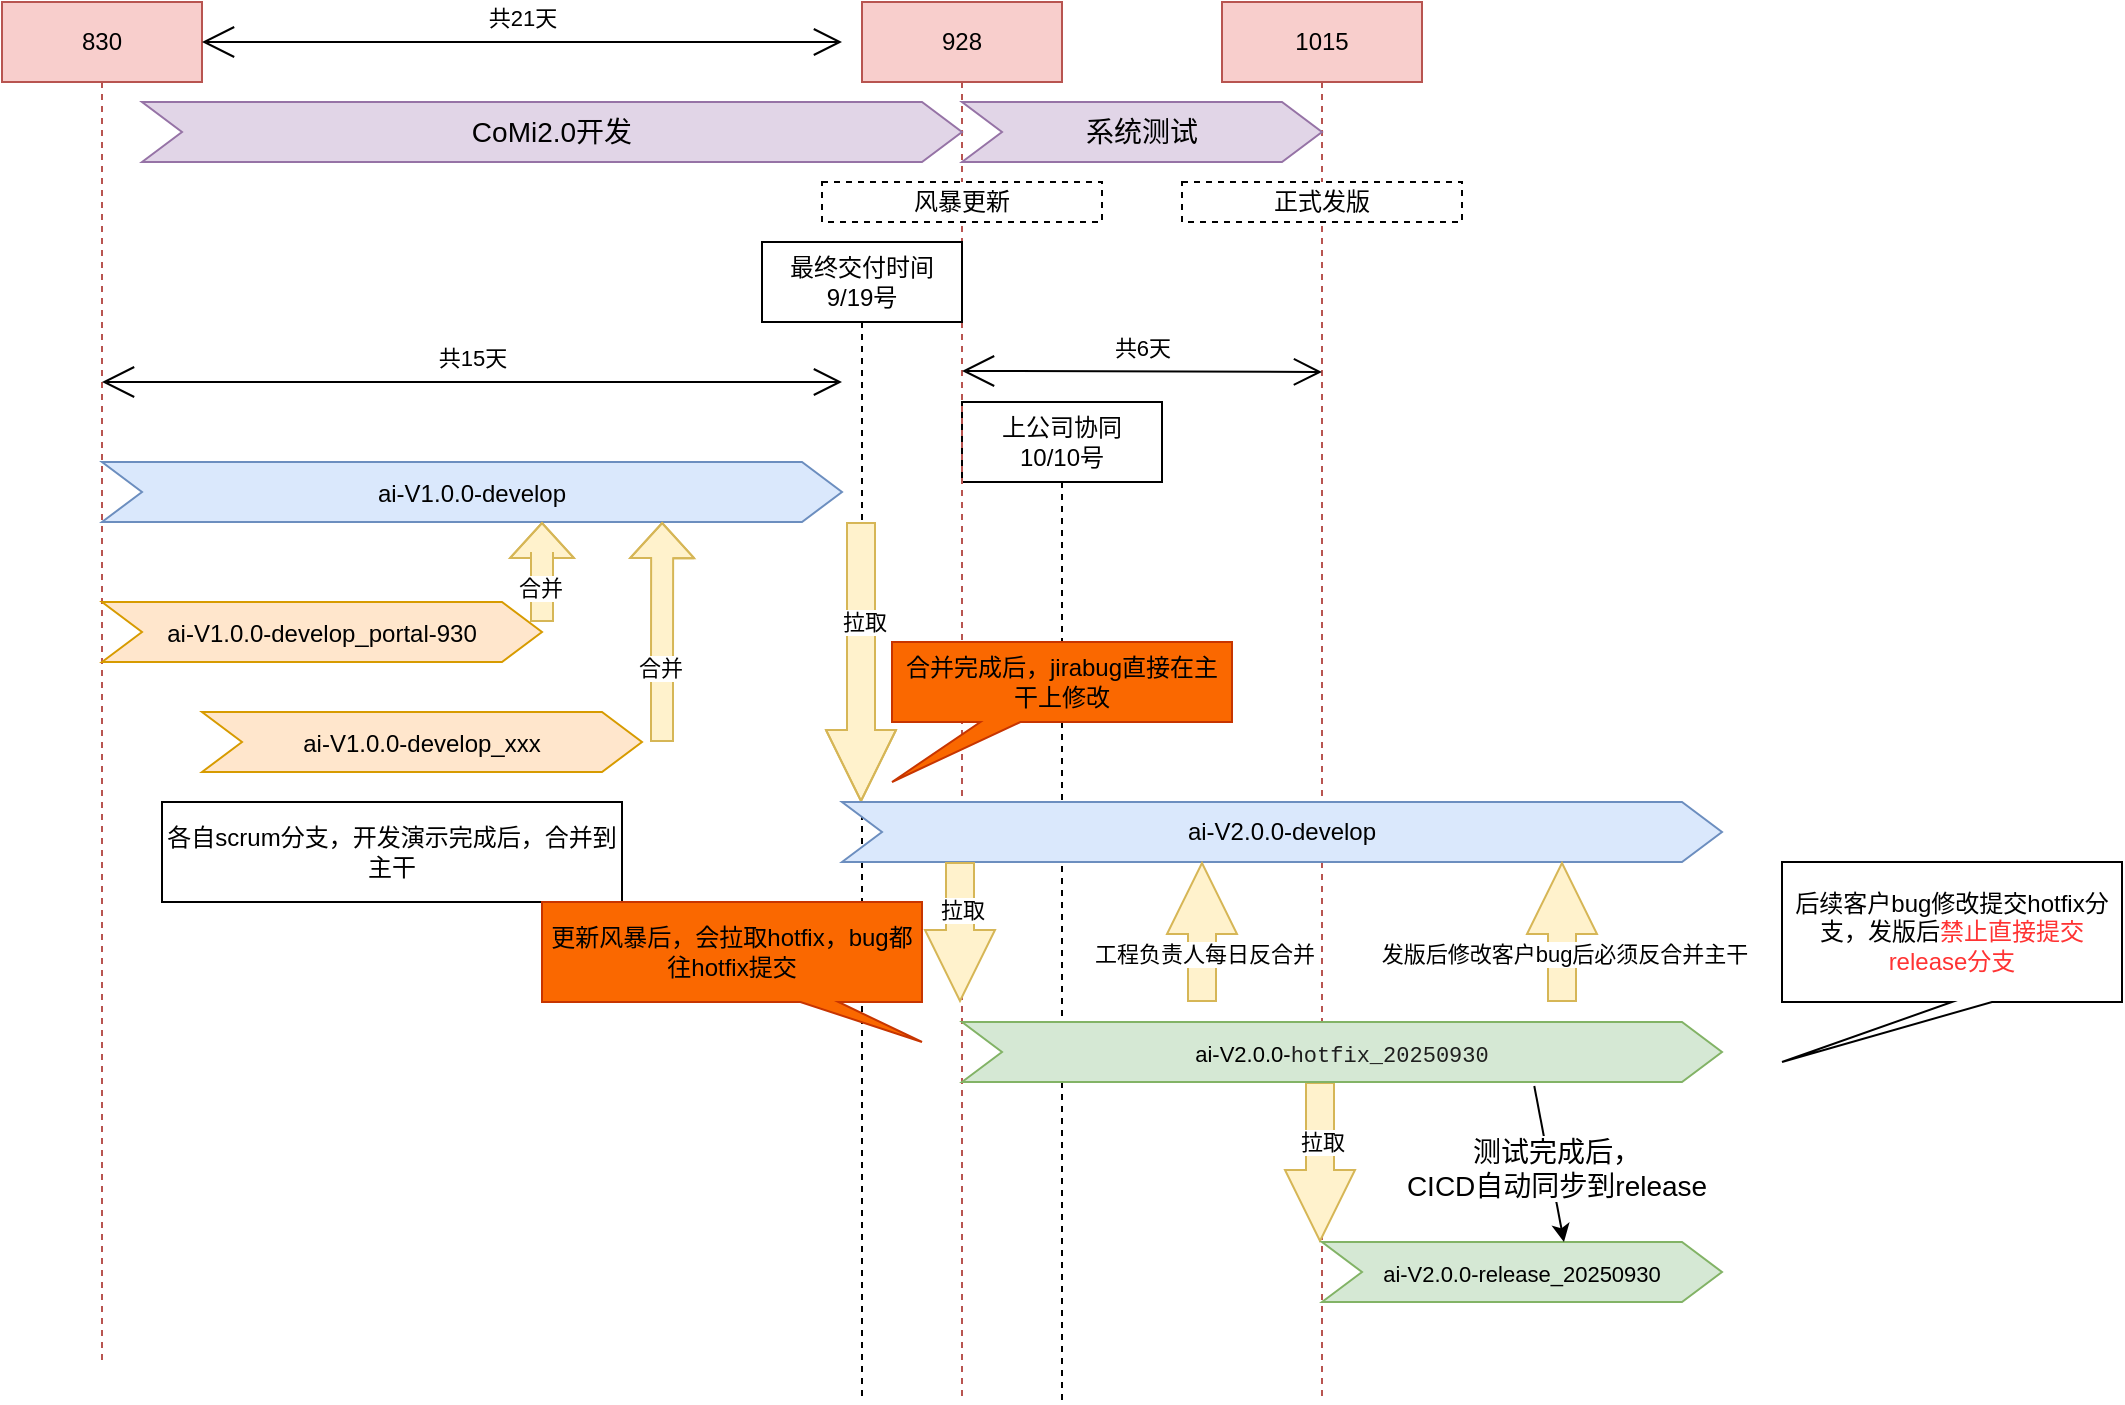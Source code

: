 <mxfile version="28.2.0">
  <diagram name="第 1 页" id="NWzdm6pY99DFkIUXFUS9">
    <mxGraphModel dx="2245" dy="786" grid="1" gridSize="10" guides="1" tooltips="1" connect="1" arrows="1" fold="1" page="1" pageScale="1" pageWidth="827" pageHeight="1169" math="0" shadow="0">
      <root>
        <mxCell id="0" />
        <mxCell id="1" parent="0" />
        <mxCell id="0SZeNoZCx50WVmB4qU8q-57" value="上公司协同&lt;div&gt;10/10号&lt;/div&gt;" style="shape=umlLifeline;perimeter=lifelinePerimeter;whiteSpace=wrap;html=1;container=1;dropTarget=0;collapsible=0;recursiveResize=0;outlineConnect=0;portConstraint=eastwest;newEdgeStyle={&quot;curved&quot;:0,&quot;rounded&quot;:0};" parent="1" vertex="1">
          <mxGeometry x="340" y="870" width="100" height="500" as="geometry" />
        </mxCell>
        <mxCell id="0SZeNoZCx50WVmB4qU8q-2" value="830" style="shape=umlLifeline;perimeter=lifelinePerimeter;whiteSpace=wrap;html=1;container=1;dropTarget=0;collapsible=0;recursiveResize=0;outlineConnect=0;portConstraint=eastwest;newEdgeStyle={&quot;curved&quot;:0,&quot;rounded&quot;:0};fillColor=#f8cecc;strokeColor=#b85450;" parent="1" vertex="1">
          <mxGeometry x="-140" y="670" width="100" height="680" as="geometry" />
        </mxCell>
        <mxCell id="0SZeNoZCx50WVmB4qU8q-3" value="928" style="shape=umlLifeline;perimeter=lifelinePerimeter;whiteSpace=wrap;html=1;container=1;dropTarget=0;collapsible=0;recursiveResize=0;outlineConnect=0;portConstraint=eastwest;newEdgeStyle={&quot;curved&quot;:0,&quot;rounded&quot;:0};fillColor=#f8cecc;strokeColor=#b85450;" parent="1" vertex="1">
          <mxGeometry x="290" y="670" width="100" height="700" as="geometry" />
        </mxCell>
        <mxCell id="0SZeNoZCx50WVmB4qU8q-4" value="1015" style="shape=umlLifeline;perimeter=lifelinePerimeter;whiteSpace=wrap;html=1;container=1;dropTarget=0;collapsible=0;recursiveResize=0;outlineConnect=0;portConstraint=eastwest;newEdgeStyle={&quot;curved&quot;:0,&quot;rounded&quot;:0};fillColor=#f8cecc;strokeColor=#b85450;" parent="1" vertex="1">
          <mxGeometry x="470" y="670" width="100" height="700" as="geometry" />
        </mxCell>
        <mxCell id="0SZeNoZCx50WVmB4qU8q-10" value="CoMi2.0开发" style="html=1;shape=mxgraph.infographic.ribbonSimple;notch1=20;notch2=20;align=center;verticalAlign=middle;fontSize=14;fontStyle=0;fillColor=#e1d5e7;whiteSpace=wrap;strokeColor=#9673a6;" parent="1" vertex="1">
          <mxGeometry x="-70" y="720" width="410" height="30" as="geometry" />
        </mxCell>
        <mxCell id="0SZeNoZCx50WVmB4qU8q-11" value="最终交付时间&lt;div&gt;9/19号&lt;/div&gt;" style="shape=umlLifeline;perimeter=lifelinePerimeter;whiteSpace=wrap;html=1;container=1;dropTarget=0;collapsible=0;recursiveResize=0;outlineConnect=0;portConstraint=eastwest;newEdgeStyle={&quot;curved&quot;:0,&quot;rounded&quot;:0};" parent="1" vertex="1">
          <mxGeometry x="240" y="790" width="100" height="580" as="geometry" />
        </mxCell>
        <mxCell id="0SZeNoZCx50WVmB4qU8q-12" value="共15天" style="endArrow=open;html=1;endSize=12;startArrow=open;startSize=14;startFill=0;edgeStyle=orthogonalEdgeStyle;align=center;verticalAlign=bottom;endFill=0;rounded=0;" parent="1" edge="1">
          <mxGeometry y="3" relative="1" as="geometry">
            <mxPoint x="-90" y="860" as="sourcePoint" />
            <mxPoint x="280" y="860" as="targetPoint" />
            <Array as="points" />
          </mxGeometry>
        </mxCell>
        <mxCell id="0SZeNoZCx50WVmB4qU8q-13" value="共21天" style="endArrow=open;html=1;endSize=12;startArrow=open;startSize=14;startFill=0;edgeStyle=orthogonalEdgeStyle;align=center;verticalAlign=bottom;endFill=0;rounded=0;" parent="1" edge="1">
          <mxGeometry y="3" relative="1" as="geometry">
            <mxPoint x="-40" y="690" as="sourcePoint" />
            <mxPoint x="280" y="690" as="targetPoint" />
            <Array as="points">
              <mxPoint x="210" y="690" />
              <mxPoint x="210" y="690" />
            </Array>
          </mxGeometry>
        </mxCell>
        <mxCell id="0SZeNoZCx50WVmB4qU8q-14" value="风暴更新" style="fontStyle=0;dashed=1;html=1;whiteSpace=wrap;" parent="1" vertex="1">
          <mxGeometry x="270" y="760" width="140" height="20" as="geometry" />
        </mxCell>
        <mxCell id="0SZeNoZCx50WVmB4qU8q-15" value="共6天" style="endArrow=open;html=1;endSize=12;startArrow=open;startSize=14;startFill=0;edgeStyle=orthogonalEdgeStyle;align=center;verticalAlign=bottom;endFill=0;rounded=0;" parent="1" edge="1">
          <mxGeometry y="3" relative="1" as="geometry">
            <mxPoint x="340" y="854.5" as="sourcePoint" />
            <mxPoint x="520" y="855" as="targetPoint" />
            <Array as="points">
              <mxPoint x="350" y="854.5" />
              <mxPoint x="350" y="854.5" />
            </Array>
          </mxGeometry>
        </mxCell>
        <mxCell id="0SZeNoZCx50WVmB4qU8q-16" value="正式发版" style="fontStyle=0;dashed=1;html=1;whiteSpace=wrap;" parent="1" vertex="1">
          <mxGeometry x="450" y="760" width="140" height="20" as="geometry" />
        </mxCell>
        <mxCell id="0SZeNoZCx50WVmB4qU8q-18" value="&lt;font style=&quot;font-size: 12px;&quot;&gt;ai-V1.0.0-develop&lt;/font&gt;" style="html=1;shape=mxgraph.infographic.ribbonSimple;notch1=20;notch2=20;align=center;verticalAlign=middle;fontSize=14;fontStyle=0;fillColor=#dae8fc;whiteSpace=wrap;strokeColor=#6c8ebf;" parent="1" vertex="1">
          <mxGeometry x="-90" y="900" width="370" height="30" as="geometry" />
        </mxCell>
        <mxCell id="0SZeNoZCx50WVmB4qU8q-23" value="后续客户bug修改提交hotfix分支，发版后&lt;font style=&quot;color: rgb(255, 51, 51);&quot;&gt;禁止直接提交release分支&lt;/font&gt;" style="shape=callout;whiteSpace=wrap;html=1;perimeter=calloutPerimeter;position2=0;" parent="1" vertex="1">
          <mxGeometry x="750" y="1100" width="170" height="100" as="geometry" />
        </mxCell>
        <mxCell id="0SZeNoZCx50WVmB4qU8q-25" value="&lt;font style=&quot;font-size: 12px;&quot;&gt;ai-V1.0.0-develop_portal-930&lt;/font&gt;" style="html=1;shape=mxgraph.infographic.ribbonSimple;notch1=20;notch2=20;align=center;verticalAlign=middle;fontSize=14;fontStyle=0;fillColor=#ffe6cc;whiteSpace=wrap;strokeColor=#d79b00;" parent="1" vertex="1">
          <mxGeometry x="-90" y="970" width="220" height="30" as="geometry" />
        </mxCell>
        <mxCell id="0SZeNoZCx50WVmB4qU8q-26" value="&lt;font style=&quot;font-size: 12px;&quot;&gt;ai-V1.0.0-develop_xxx&lt;/font&gt;" style="html=1;shape=mxgraph.infographic.ribbonSimple;notch1=20;notch2=20;align=center;verticalAlign=middle;fontSize=14;fontStyle=0;fillColor=#ffe6cc;whiteSpace=wrap;strokeColor=#d79b00;" parent="1" vertex="1">
          <mxGeometry x="-40" y="1025" width="220" height="30" as="geometry" />
        </mxCell>
        <mxCell id="0SZeNoZCx50WVmB4qU8q-28" value="" style="shape=flexArrow;endArrow=classic;html=1;rounded=0;width=11;endSize=5.52;exitX=1;exitY=0.5;exitDx=0;exitDy=0;exitPerimeter=0;fillColor=#fff2cc;strokeColor=#d6b656;" parent="1" edge="1">
          <mxGeometry width="50" height="50" relative="1" as="geometry">
            <mxPoint x="130" y="980" as="sourcePoint" />
            <mxPoint x="130" y="930" as="targetPoint" />
            <Array as="points">
              <mxPoint x="130" y="945" />
            </Array>
          </mxGeometry>
        </mxCell>
        <mxCell id="0SZeNoZCx50WVmB4qU8q-29" value="合并" style="edgeLabel;html=1;align=center;verticalAlign=middle;resizable=0;points=[];" parent="0SZeNoZCx50WVmB4qU8q-28" vertex="1" connectable="0">
          <mxGeometry x="-0.32" y="1" relative="1" as="geometry">
            <mxPoint as="offset" />
          </mxGeometry>
        </mxCell>
        <mxCell id="0SZeNoZCx50WVmB4qU8q-32" value="" style="shape=flexArrow;endArrow=classic;html=1;rounded=0;width=14;endSize=11.5;fillColor=#fff2cc;strokeColor=#d6b656;" parent="1" edge="1">
          <mxGeometry width="50" height="50" relative="1" as="geometry">
            <mxPoint x="289.5" y="930" as="sourcePoint" />
            <mxPoint x="289.5" y="1070" as="targetPoint" />
            <Array as="points">
              <mxPoint x="289.5" y="1010" />
            </Array>
          </mxGeometry>
        </mxCell>
        <mxCell id="0SZeNoZCx50WVmB4qU8q-33" value="拉取" style="edgeLabel;html=1;align=center;verticalAlign=middle;resizable=0;points=[];" parent="0SZeNoZCx50WVmB4qU8q-32" vertex="1" connectable="0">
          <mxGeometry x="-0.257" y="-4" relative="1" as="geometry">
            <mxPoint x="5" y="-2" as="offset" />
          </mxGeometry>
        </mxCell>
        <mxCell id="0SZeNoZCx50WVmB4qU8q-34" value="ai-V2.0.0-develop" style="html=1;shape=mxgraph.infographic.ribbonSimple;notch1=20;notch2=20;align=center;verticalAlign=middle;fontSize=12;fontStyle=0;fillColor=#dae8fc;whiteSpace=wrap;strokeColor=#6c8ebf;" parent="1" vertex="1">
          <mxGeometry x="280" y="1070" width="440" height="30" as="geometry" />
        </mxCell>
        <mxCell id="0SZeNoZCx50WVmB4qU8q-42" value="" style="shape=flexArrow;endArrow=classic;html=1;rounded=0;width=14;endSize=11.5;fillColor=#fff2cc;strokeColor=#d6b656;" parent="1" target="0SZeNoZCx50WVmB4qU8q-4" edge="1">
          <mxGeometry width="50" height="50" relative="1" as="geometry">
            <mxPoint x="519" y="1210" as="sourcePoint" />
            <mxPoint x="520" y="1290" as="targetPoint" />
            <Array as="points">
              <mxPoint x="519" y="1290" />
            </Array>
          </mxGeometry>
        </mxCell>
        <mxCell id="0SZeNoZCx50WVmB4qU8q-43" value="拉取" style="edgeLabel;html=1;align=center;verticalAlign=middle;resizable=0;points=[];" parent="0SZeNoZCx50WVmB4qU8q-42" vertex="1" connectable="0">
          <mxGeometry x="-0.257" y="-4" relative="1" as="geometry">
            <mxPoint x="5" as="offset" />
          </mxGeometry>
        </mxCell>
        <mxCell id="0SZeNoZCx50WVmB4qU8q-44" value="&lt;span style=&quot;font-size: 11px;&quot;&gt;ai-V2.0.0-release_20250930&lt;/span&gt;" style="html=1;shape=mxgraph.infographic.ribbonSimple;notch1=20;notch2=20;align=center;verticalAlign=middle;fontSize=14;fontStyle=0;fillColor=#d5e8d4;whiteSpace=wrap;strokeColor=#82b366;" parent="1" vertex="1">
          <mxGeometry x="520" y="1290" width="200" height="30" as="geometry" />
        </mxCell>
        <mxCell id="0SZeNoZCx50WVmB4qU8q-45" value="&lt;span style=&quot;color: rgb(31, 31, 31); font-family: consolas, &amp;quot;lucida console&amp;quot;, &amp;quot;courier new&amp;quot;, monospace; text-align: left; white-space-collapse: preserve;&quot;&gt;&lt;font style=&quot;font-size: 11px;&quot;&gt;&lt;span style=&quot;color: rgb(0, 0, 0); font-family: Helvetica; text-align: center; white-space-collapse: collapse;&quot;&gt;ai-V2.0.0&lt;/span&gt;&lt;span style=&quot;color: rgb(0, 0, 0); font-family: Helvetica; text-align: center; white-space-collapse: collapse;&quot;&gt;-&lt;/span&gt;hotfix_20250930&lt;/font&gt;&lt;/span&gt;" style="html=1;shape=mxgraph.infographic.ribbonSimple;notch1=20;notch2=20;align=center;verticalAlign=middle;fontSize=14;fontStyle=0;fillColor=#d5e8d4;whiteSpace=wrap;strokeColor=#82b366;" parent="1" vertex="1">
          <mxGeometry x="340" y="1180" width="380" height="30" as="geometry" />
        </mxCell>
        <mxCell id="0SZeNoZCx50WVmB4qU8q-48" value="" style="endArrow=classic;html=1;rounded=0;exitX=0.753;exitY=1.067;exitDx=0;exitDy=0;exitPerimeter=0;entryX=0.605;entryY=0;entryDx=0;entryDy=0;entryPerimeter=0;" parent="1" source="0SZeNoZCx50WVmB4qU8q-45" target="0SZeNoZCx50WVmB4qU8q-44" edge="1">
          <mxGeometry width="50" height="50" relative="1" as="geometry">
            <mxPoint x="650" y="1230" as="sourcePoint" />
            <mxPoint x="640" y="1280" as="targetPoint" />
          </mxGeometry>
        </mxCell>
        <mxCell id="0SZeNoZCx50WVmB4qU8q-49" value="&lt;font style=&quot;font-size: 14px;&quot;&gt;测试完成后，&lt;/font&gt;&lt;div&gt;&lt;font style=&quot;font-size: 14px;&quot;&gt;CICD自动同步到release&lt;/font&gt;&lt;/div&gt;" style="edgeLabel;html=1;align=center;verticalAlign=middle;resizable=0;points=[];" parent="0SZeNoZCx50WVmB4qU8q-48" vertex="1" connectable="0">
          <mxGeometry x="0.053" y="3" relative="1" as="geometry">
            <mxPoint as="offset" />
          </mxGeometry>
        </mxCell>
        <mxCell id="0SZeNoZCx50WVmB4qU8q-50" value="各自scrum分支，开发演示完成后，合并到主干" style="rounded=0;whiteSpace=wrap;html=1;" parent="1" vertex="1">
          <mxGeometry x="-60" y="1070" width="230" height="50" as="geometry" />
        </mxCell>
        <mxCell id="0SZeNoZCx50WVmB4qU8q-52" value="系统测试" style="html=1;shape=mxgraph.infographic.ribbonSimple;notch1=20;notch2=20;align=center;verticalAlign=middle;fontSize=14;fontStyle=0;fillColor=#e1d5e7;whiteSpace=wrap;strokeColor=#9673a6;" parent="1" vertex="1">
          <mxGeometry x="340" y="720" width="180" height="30" as="geometry" />
        </mxCell>
        <mxCell id="0SZeNoZCx50WVmB4qU8q-53" value="" style="shape=flexArrow;endArrow=classic;html=1;rounded=0;width=11;endSize=5.52;exitX=1;exitY=0.5;exitDx=0;exitDy=0;exitPerimeter=0;entryX=0.757;entryY=1;entryDx=0;entryDy=0;entryPerimeter=0;fillColor=#fff2cc;strokeColor=#d6b656;" parent="1" target="0SZeNoZCx50WVmB4qU8q-18" edge="1">
          <mxGeometry width="50" height="50" relative="1" as="geometry">
            <mxPoint x="190" y="1040" as="sourcePoint" />
            <mxPoint x="190" y="990" as="targetPoint" />
            <Array as="points">
              <mxPoint x="190" y="1005" />
            </Array>
          </mxGeometry>
        </mxCell>
        <mxCell id="0SZeNoZCx50WVmB4qU8q-54" value="合并" style="edgeLabel;html=1;align=center;verticalAlign=middle;resizable=0;points=[];" parent="0SZeNoZCx50WVmB4qU8q-53" vertex="1" connectable="0">
          <mxGeometry x="-0.32" y="1" relative="1" as="geometry">
            <mxPoint as="offset" />
          </mxGeometry>
        </mxCell>
        <mxCell id="0SZeNoZCx50WVmB4qU8q-60" value="" style="shape=flexArrow;endArrow=classic;html=1;rounded=0;width=14;endSize=11.5;fillColor=#fff2cc;strokeColor=#d6b656;" parent="1" edge="1">
          <mxGeometry width="50" height="50" relative="1" as="geometry">
            <mxPoint x="339" y="1100" as="sourcePoint" />
            <mxPoint x="339" y="1170" as="targetPoint" />
            <Array as="points">
              <mxPoint x="339" y="1170" />
            </Array>
          </mxGeometry>
        </mxCell>
        <mxCell id="0SZeNoZCx50WVmB4qU8q-61" value="拉取" style="edgeLabel;html=1;align=center;verticalAlign=middle;resizable=0;points=[];" parent="0SZeNoZCx50WVmB4qU8q-60" vertex="1" connectable="0">
          <mxGeometry x="-0.257" y="-4" relative="1" as="geometry">
            <mxPoint x="5" y="-2" as="offset" />
          </mxGeometry>
        </mxCell>
        <mxCell id="0SZeNoZCx50WVmB4qU8q-62" value="" style="shape=flexArrow;endArrow=classic;html=1;rounded=0;width=14;endSize=11.5;fillColor=#fff2cc;strokeColor=#d6b656;" parent="1" edge="1">
          <mxGeometry width="50" height="50" relative="1" as="geometry">
            <mxPoint x="460" y="1170" as="sourcePoint" />
            <mxPoint x="460" y="1100" as="targetPoint" />
            <Array as="points">
              <mxPoint x="460" y="1100" />
            </Array>
          </mxGeometry>
        </mxCell>
        <mxCell id="0SZeNoZCx50WVmB4qU8q-65" value="工程负责人每日反合并" style="edgeLabel;html=1;align=center;verticalAlign=middle;resizable=0;points=[];" parent="0SZeNoZCx50WVmB4qU8q-62" vertex="1" connectable="0">
          <mxGeometry x="-0.314" y="-1" relative="1" as="geometry">
            <mxPoint as="offset" />
          </mxGeometry>
        </mxCell>
        <mxCell id="0SZeNoZCx50WVmB4qU8q-67" value="合并完成后，jirabug直接在主干上修改" style="shape=callout;whiteSpace=wrap;html=1;perimeter=calloutPerimeter;position2=0;size=30;position=0.26;fillColor=#fa6800;fontColor=#000000;strokeColor=#C73500;" parent="1" vertex="1">
          <mxGeometry x="305" y="990" width="170" height="70" as="geometry" />
        </mxCell>
        <mxCell id="0SZeNoZCx50WVmB4qU8q-68" value="更新风暴后，会拉取hotfix，bug都往hotfix提交" style="shape=callout;whiteSpace=wrap;html=1;perimeter=calloutPerimeter;position2=1;size=20;position=0.68;base=19;fillColor=#fa6800;fontColor=#000000;strokeColor=#C73500;" parent="1" vertex="1">
          <mxGeometry x="130" y="1120" width="190" height="70" as="geometry" />
        </mxCell>
        <mxCell id="0SZeNoZCx50WVmB4qU8q-69" value="" style="shape=flexArrow;endArrow=classic;html=1;rounded=0;width=14;endSize=11.5;fillColor=#fff2cc;strokeColor=#d6b656;" parent="1" edge="1">
          <mxGeometry width="50" height="50" relative="1" as="geometry">
            <mxPoint x="640" y="1170" as="sourcePoint" />
            <mxPoint x="640" y="1100" as="targetPoint" />
            <Array as="points">
              <mxPoint x="640" y="1100" />
            </Array>
          </mxGeometry>
        </mxCell>
        <mxCell id="0SZeNoZCx50WVmB4qU8q-70" value="发版后修改客户bug后必须反合并主干" style="edgeLabel;html=1;align=center;verticalAlign=middle;resizable=0;points=[];" parent="0SZeNoZCx50WVmB4qU8q-69" vertex="1" connectable="0">
          <mxGeometry x="-0.314" y="-1" relative="1" as="geometry">
            <mxPoint as="offset" />
          </mxGeometry>
        </mxCell>
      </root>
    </mxGraphModel>
  </diagram>
</mxfile>
